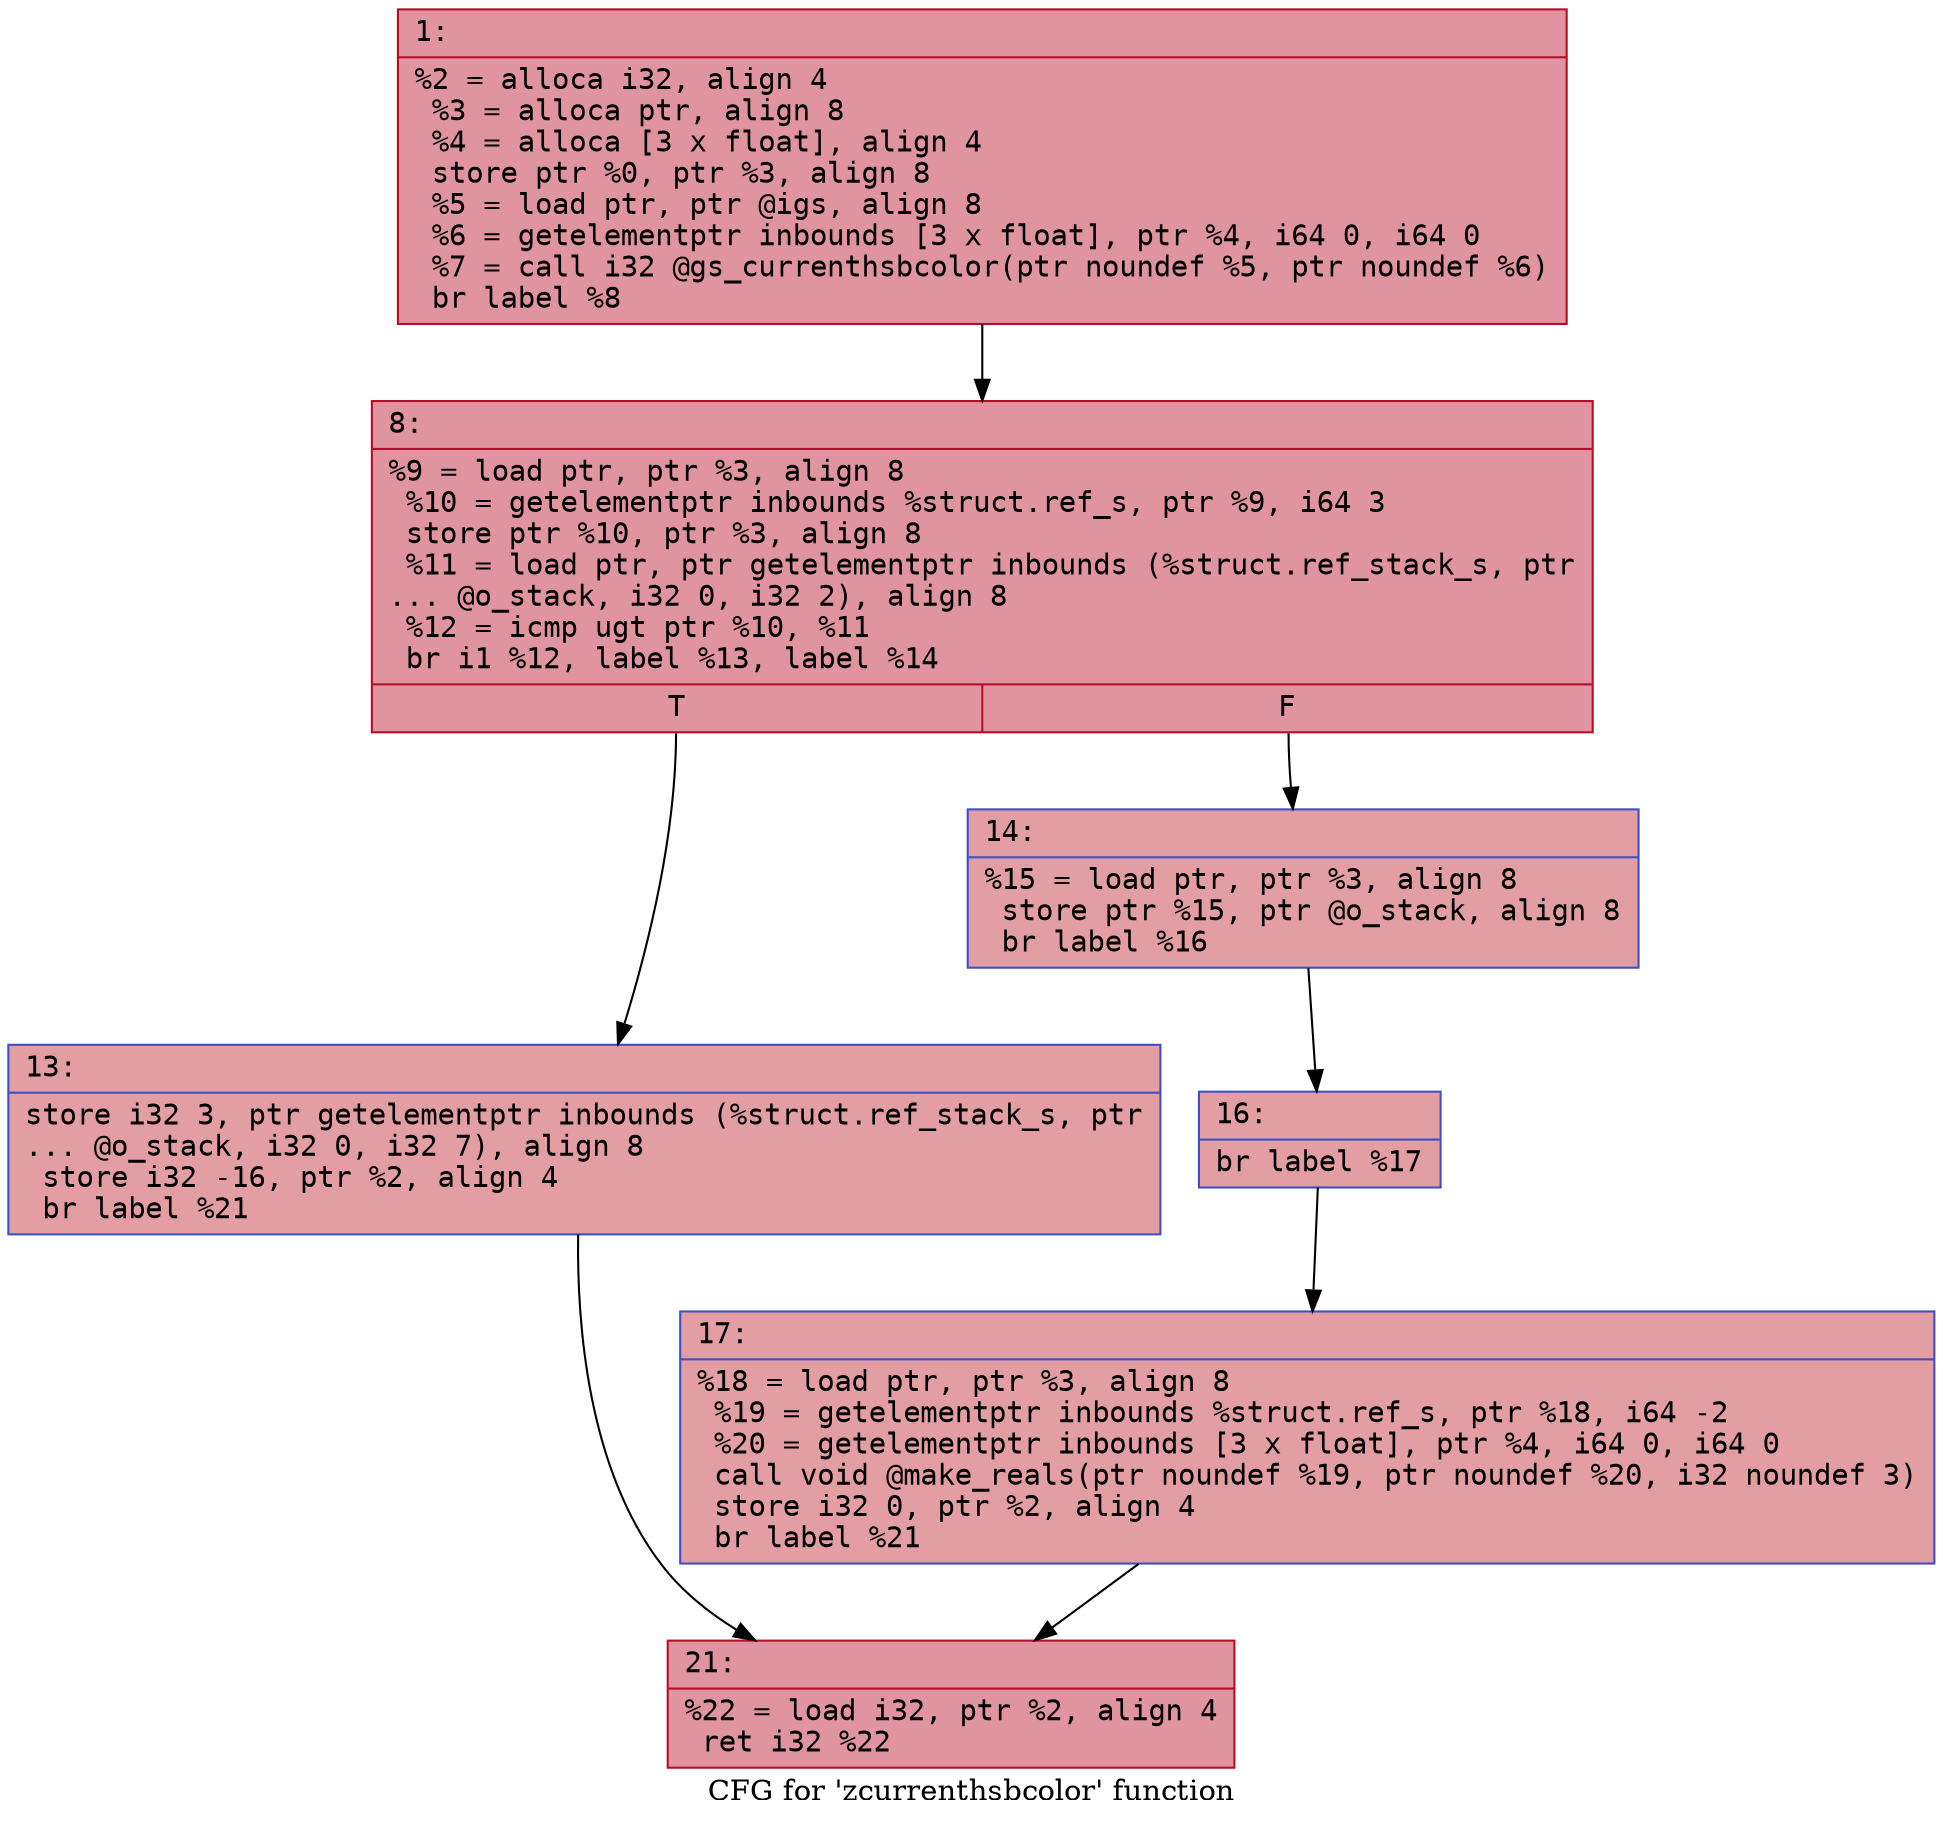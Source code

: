 digraph "CFG for 'zcurrenthsbcolor' function" {
	label="CFG for 'zcurrenthsbcolor' function";

	Node0x600001b69f40 [shape=record,color="#b70d28ff", style=filled, fillcolor="#b70d2870" fontname="Courier",label="{1:\l|  %2 = alloca i32, align 4\l  %3 = alloca ptr, align 8\l  %4 = alloca [3 x float], align 4\l  store ptr %0, ptr %3, align 8\l  %5 = load ptr, ptr @igs, align 8\l  %6 = getelementptr inbounds [3 x float], ptr %4, i64 0, i64 0\l  %7 = call i32 @gs_currenthsbcolor(ptr noundef %5, ptr noundef %6)\l  br label %8\l}"];
	Node0x600001b69f40 -> Node0x600001b69f90[tooltip="1 -> 8\nProbability 100.00%" ];
	Node0x600001b69f90 [shape=record,color="#b70d28ff", style=filled, fillcolor="#b70d2870" fontname="Courier",label="{8:\l|  %9 = load ptr, ptr %3, align 8\l  %10 = getelementptr inbounds %struct.ref_s, ptr %9, i64 3\l  store ptr %10, ptr %3, align 8\l  %11 = load ptr, ptr getelementptr inbounds (%struct.ref_stack_s, ptr\l... @o_stack, i32 0, i32 2), align 8\l  %12 = icmp ugt ptr %10, %11\l  br i1 %12, label %13, label %14\l|{<s0>T|<s1>F}}"];
	Node0x600001b69f90:s0 -> Node0x600001b69fe0[tooltip="8 -> 13\nProbability 50.00%" ];
	Node0x600001b69f90:s1 -> Node0x600001b6a030[tooltip="8 -> 14\nProbability 50.00%" ];
	Node0x600001b69fe0 [shape=record,color="#3d50c3ff", style=filled, fillcolor="#be242e70" fontname="Courier",label="{13:\l|  store i32 3, ptr getelementptr inbounds (%struct.ref_stack_s, ptr\l... @o_stack, i32 0, i32 7), align 8\l  store i32 -16, ptr %2, align 4\l  br label %21\l}"];
	Node0x600001b69fe0 -> Node0x600001b6a120[tooltip="13 -> 21\nProbability 100.00%" ];
	Node0x600001b6a030 [shape=record,color="#3d50c3ff", style=filled, fillcolor="#be242e70" fontname="Courier",label="{14:\l|  %15 = load ptr, ptr %3, align 8\l  store ptr %15, ptr @o_stack, align 8\l  br label %16\l}"];
	Node0x600001b6a030 -> Node0x600001b6a080[tooltip="14 -> 16\nProbability 100.00%" ];
	Node0x600001b6a080 [shape=record,color="#3d50c3ff", style=filled, fillcolor="#be242e70" fontname="Courier",label="{16:\l|  br label %17\l}"];
	Node0x600001b6a080 -> Node0x600001b6a0d0[tooltip="16 -> 17\nProbability 100.00%" ];
	Node0x600001b6a0d0 [shape=record,color="#3d50c3ff", style=filled, fillcolor="#be242e70" fontname="Courier",label="{17:\l|  %18 = load ptr, ptr %3, align 8\l  %19 = getelementptr inbounds %struct.ref_s, ptr %18, i64 -2\l  %20 = getelementptr inbounds [3 x float], ptr %4, i64 0, i64 0\l  call void @make_reals(ptr noundef %19, ptr noundef %20, i32 noundef 3)\l  store i32 0, ptr %2, align 4\l  br label %21\l}"];
	Node0x600001b6a0d0 -> Node0x600001b6a120[tooltip="17 -> 21\nProbability 100.00%" ];
	Node0x600001b6a120 [shape=record,color="#b70d28ff", style=filled, fillcolor="#b70d2870" fontname="Courier",label="{21:\l|  %22 = load i32, ptr %2, align 4\l  ret i32 %22\l}"];
}
